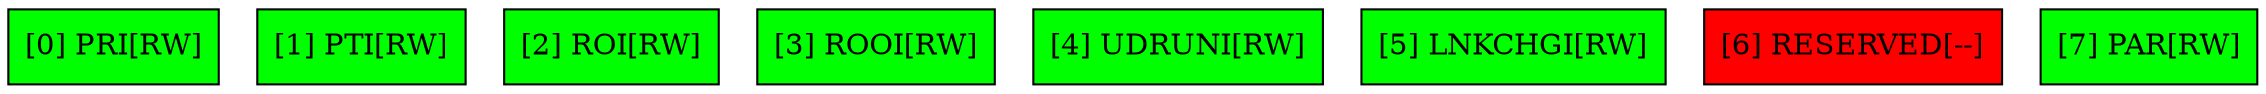 digraph IMR{
node [shape = "record" 
 style="filled" ];
node0 [ label = "[0] PRI[RW]"
 fillcolor = "green"];
node1 [ label = "[1] PTI[RW]"
 fillcolor = "green"];
node2 [ label = "[2] ROI[RW]"
 fillcolor = "green"];
node3 [ label = "[3] ROOI[RW]"
 fillcolor = "green"];
node4 [ label = "[4] UDRUNI[RW]"
 fillcolor = "green"];
node5 [ label = "[5] LNKCHGI[RW]"
 fillcolor = "green"];
node6 [ label = "[6] RESERVED[--]"
 fillcolor = "red"];
node7 [ label = "[7] PAR[RW]"
 fillcolor = "green"];
}